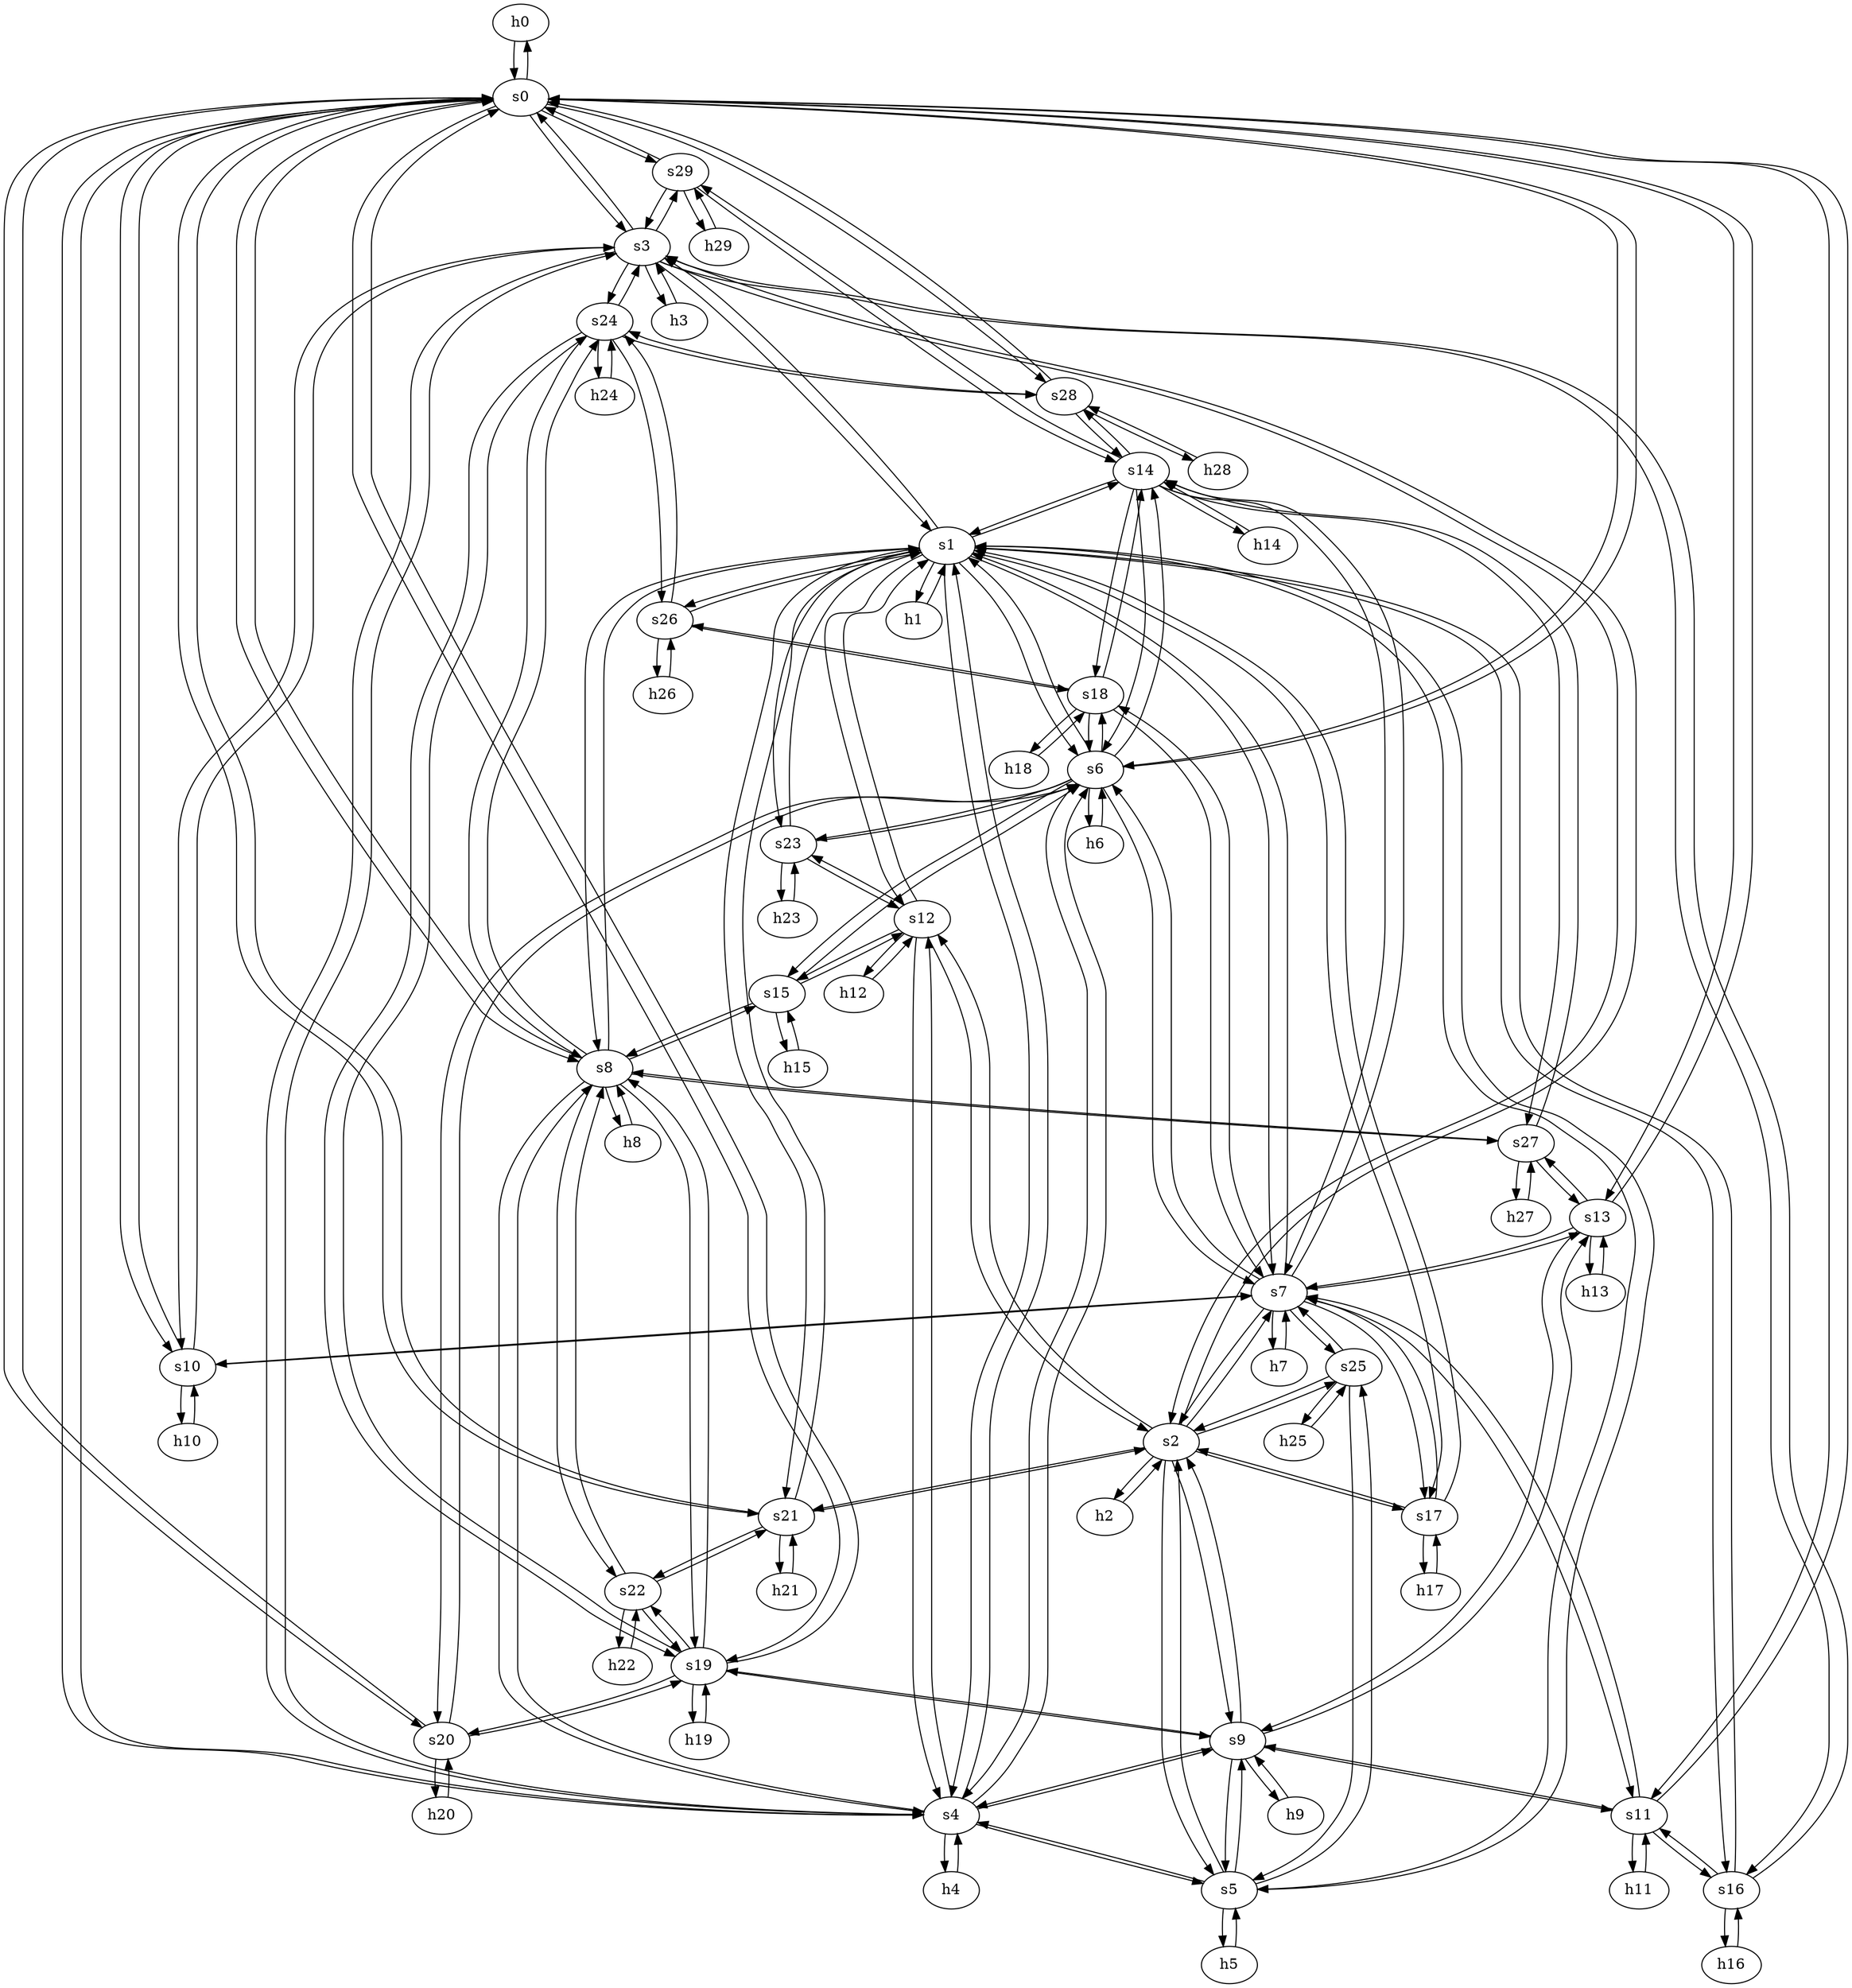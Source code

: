 strict digraph PA30per3{
	h0 [ip="0.0.0.30",
		mac="00:00:00:00:0:30",
		type=host];
	s0 [id=0, 
		type=switch];
	h1 [ip="0.0.0.31",
		mac="00:00:00:00:0:31",
		type=host];
	s1 [id=1, 
		type=switch];
	h2 [ip="0.0.0.32",
		mac="00:00:00:00:0:32",
		type=host];
	s2 [id=2, 
		type=switch];
	h3 [ip="0.0.0.33",
		mac="00:00:00:00:0:33",
		type=host];
	s3 [id=3, 
		type=switch];
	h4 [ip="0.0.0.34",
		mac="00:00:00:00:0:34",
		type=host];
	s4 [id=4, 
		type=switch];
	h5 [ip="0.0.0.35",
		mac="00:00:00:00:0:35",
		type=host];
	s5 [id=5, 
		type=switch];
	h6 [ip="0.0.0.36",
		mac="00:00:00:00:0:36",
		type=host];
	s6 [id=6, 
		type=switch];
	h7 [ip="0.0.0.37",
		mac="00:00:00:00:0:37",
		type=host];
	s7 [id=7, 
		type=switch];
	h8 [ip="0.0.0.38",
		mac="00:00:00:00:0:38",
		type=host];
	s8 [id=8, 
		type=switch];
	h9 [ip="0.0.0.39",
		mac="00:00:00:00:0:39",
		type=host];
	s9 [id=9, 
		type=switch];
	h10 [ip="0.0.0.40",
		mac="00:00:00:00:0:40",
		type=host];
	s10 [id=10, 
		type=switch];
	h11 [ip="0.0.0.41",
		mac="00:00:00:00:0:41",
		type=host];
	s11 [id=11, 
		type=switch];
	h12 [ip="0.0.0.42",
		mac="00:00:00:00:0:42",
		type=host];
	s12 [id=12, 
		type=switch];
	h13 [ip="0.0.0.43",
		mac="00:00:00:00:0:43",
		type=host];
	s13 [id=13, 
		type=switch];
	h14 [ip="0.0.0.44",
		mac="00:00:00:00:0:44",
		type=host];
	s14 [id=14, 
		type=switch];
	h15 [ip="0.0.0.45",
		mac="00:00:00:00:0:45",
		type=host];
	s15 [id=15, 
		type=switch];
	h16 [ip="0.0.0.46",
		mac="00:00:00:00:0:46",
		type=host];
	s16 [id=16, 
		type=switch];
	h17 [ip="0.0.0.47",
		mac="00:00:00:00:0:47",
		type=host];
	s17 [id=17, 
		type=switch];
	h18 [ip="0.0.0.48",
		mac="00:00:00:00:0:48",
		type=host];
	s18 [id=18, 
		type=switch];
	h19 [ip="0.0.0.49",
		mac="00:00:00:00:0:49",
		type=host];
	s19 [id=19, 
		type=switch];
	h20 [ip="0.0.0.50",
		mac="00:00:00:00:0:50",
		type=host];
	s20 [id=20, 
		type=switch];
	h21 [ip="0.0.0.51",
		mac="00:00:00:00:0:51",
		type=host];
	s21 [id=21, 
		type=switch];
	h22 [ip="0.0.0.52",
		mac="00:00:00:00:0:52",
		type=host];
	s22 [id=22, 
		type=switch];
	h23 [ip="0.0.0.53",
		mac="00:00:00:00:0:53",
		type=host];
	s23 [id=23, 
		type=switch];
	h24 [ip="0.0.0.54",
		mac="00:00:00:00:0:54",
		type=host];
	s24 [id=24, 
		type=switch];
	h25 [ip="0.0.0.55",
		mac="00:00:00:00:0:55",
		type=host];
	s25 [id=25, 
		type=switch];
	h26 [ip="0.0.0.56",
		mac="00:00:00:00:0:56",
		type=host];
	s26 [id=26, 
		type=switch];
	h27 [ip="0.0.0.57",
		mac="00:00:00:00:0:57",
		type=host];
	s27 [id=27, 
		type=switch];
	h28 [ip="0.0.0.58",
		mac="00:00:00:00:0:58",
		type=host];
	s28 [id=28, 
		type=switch];
	h29 [ip="0.0.0.59",
		mac="00:00:00:00:0:59",
		type=host];
	s29 [id=29, 
		type=switch];
	h0 -> s0  [capacity="100Gbps", 
				cost=1, 
				dst_port=1,
				src_port=1];
	s0 -> h0  [capacity="100Gbps", 
				cost=1, 
				dst_port=1,
				src_port=1];
	h1 -> s1  [capacity="100Gbps", 
				cost=1, 
				dst_port=1,
				src_port=1];
	s1 -> h1  [capacity="100Gbps", 
				cost=1, 
				dst_port=1,
				src_port=1];
	h2 -> s2  [capacity="100Gbps", 
				cost=1, 
				dst_port=1,
				src_port=1];
	s2 -> h2  [capacity="100Gbps", 
				cost=1, 
				dst_port=1,
				src_port=1];
	h3 -> s3  [capacity="100Gbps", 
				cost=1, 
				dst_port=1,
				src_port=1];
	s3 -> h3  [capacity="100Gbps", 
				cost=1, 
				dst_port=1,
				src_port=1];
	h4 -> s4  [capacity="100Gbps", 
				cost=1, 
				dst_port=1,
				src_port=1];
	s4 -> h4  [capacity="100Gbps", 
				cost=1, 
				dst_port=1,
				src_port=1];
	h5 -> s5  [capacity="100Gbps", 
				cost=1, 
				dst_port=1,
				src_port=1];
	s5 -> h5  [capacity="100Gbps", 
				cost=1, 
				dst_port=1,
				src_port=1];
	h6 -> s6  [capacity="100Gbps", 
				cost=1, 
				dst_port=1,
				src_port=1];
	s6 -> h6  [capacity="100Gbps", 
				cost=1, 
				dst_port=1,
				src_port=1];
	h7 -> s7  [capacity="100Gbps", 
				cost=1, 
				dst_port=1,
				src_port=1];
	s7 -> h7  [capacity="100Gbps", 
				cost=1, 
				dst_port=1,
				src_port=1];
	h8 -> s8  [capacity="100Gbps", 
				cost=1, 
				dst_port=1,
				src_port=1];
	s8 -> h8  [capacity="100Gbps", 
				cost=1, 
				dst_port=1,
				src_port=1];
	h9 -> s9  [capacity="100Gbps", 
				cost=1, 
				dst_port=1,
				src_port=1];
	s9 -> h9  [capacity="100Gbps", 
				cost=1, 
				dst_port=1,
				src_port=1];
	h10 -> s10  [capacity="100Gbps", 
				cost=1, 
				dst_port=1,
				src_port=1];
	s10 -> h10  [capacity="100Gbps", 
				cost=1, 
				dst_port=1,
				src_port=1];
	h11 -> s11  [capacity="100Gbps", 
				cost=1, 
				dst_port=1,
				src_port=1];
	s11 -> h11  [capacity="100Gbps", 
				cost=1, 
				dst_port=1,
				src_port=1];
	h12 -> s12  [capacity="100Gbps", 
				cost=1, 
				dst_port=1,
				src_port=1];
	s12 -> h12  [capacity="100Gbps", 
				cost=1, 
				dst_port=1,
				src_port=1];
	h13 -> s13  [capacity="100Gbps", 
				cost=1, 
				dst_port=1,
				src_port=1];
	s13 -> h13  [capacity="100Gbps", 
				cost=1, 
				dst_port=1,
				src_port=1];
	h14 -> s14  [capacity="100Gbps", 
				cost=1, 
				dst_port=1,
				src_port=1];
	s14 -> h14  [capacity="100Gbps", 
				cost=1, 
				dst_port=1,
				src_port=1];
	h15 -> s15  [capacity="100Gbps", 
				cost=1, 
				dst_port=1,
				src_port=1];
	s15 -> h15  [capacity="100Gbps", 
				cost=1, 
				dst_port=1,
				src_port=1];
	h16 -> s16  [capacity="100Gbps", 
				cost=1, 
				dst_port=1,
				src_port=1];
	s16 -> h16  [capacity="100Gbps", 
				cost=1, 
				dst_port=1,
				src_port=1];
	h17 -> s17  [capacity="100Gbps", 
				cost=1, 
				dst_port=1,
				src_port=1];
	s17 -> h17  [capacity="100Gbps", 
				cost=1, 
				dst_port=1,
				src_port=1];
	h18 -> s18  [capacity="100Gbps", 
				cost=1, 
				dst_port=1,
				src_port=1];
	s18 -> h18  [capacity="100Gbps", 
				cost=1, 
				dst_port=1,
				src_port=1];
	h19 -> s19  [capacity="100Gbps", 
				cost=1, 
				dst_port=1,
				src_port=1];
	s19 -> h19  [capacity="100Gbps", 
				cost=1, 
				dst_port=1,
				src_port=1];
	h20 -> s20  [capacity="100Gbps", 
				cost=1, 
				dst_port=1,
				src_port=1];
	s20 -> h20  [capacity="100Gbps", 
				cost=1, 
				dst_port=1,
				src_port=1];
	h21 -> s21  [capacity="100Gbps", 
				cost=1, 
				dst_port=1,
				src_port=1];
	s21 -> h21  [capacity="100Gbps", 
				cost=1, 
				dst_port=1,
				src_port=1];
	h22 -> s22  [capacity="100Gbps", 
				cost=1, 
				dst_port=1,
				src_port=1];
	s22 -> h22  [capacity="100Gbps", 
				cost=1, 
				dst_port=1,
				src_port=1];
	h23 -> s23  [capacity="100Gbps", 
				cost=1, 
				dst_port=1,
				src_port=1];
	s23 -> h23  [capacity="100Gbps", 
				cost=1, 
				dst_port=1,
				src_port=1];
	h24 -> s24  [capacity="100Gbps", 
				cost=1, 
				dst_port=1,
				src_port=1];
	s24 -> h24  [capacity="100Gbps", 
				cost=1, 
				dst_port=1,
				src_port=1];
	h25 -> s25  [capacity="100Gbps", 
				cost=1, 
				dst_port=1,
				src_port=1];
	s25 -> h25  [capacity="100Gbps", 
				cost=1, 
				dst_port=1,
				src_port=1];
	h26 -> s26  [capacity="100Gbps", 
				cost=1, 
				dst_port=1,
				src_port=1];
	s26 -> h26  [capacity="100Gbps", 
				cost=1, 
				dst_port=1,
				src_port=1];
	h27 -> s27  [capacity="100Gbps", 
				cost=1, 
				dst_port=1,
				src_port=1];
	s27 -> h27  [capacity="100Gbps", 
				cost=1, 
				dst_port=1,
				src_port=1];
	h28 -> s28  [capacity="100Gbps", 
				cost=1, 
				dst_port=1,
				src_port=1];
	s28 -> h28  [capacity="100Gbps", 
				cost=1, 
				dst_port=1,
				src_port=1];
	h29 -> s29  [capacity="100Gbps", 
				cost=1, 
				dst_port=1,
				src_port=1];
	s29 -> h29  [capacity="100Gbps", 
				cost=1, 
				dst_port=1,
				src_port=1];
	s0 -> s3  [capacity="1Gbps", 
				cost=1, 
				dst_port=1,
				src_port=1];
	s0 -> s4  [capacity="1Gbps", 
				cost=1, 
				dst_port=1,
				src_port=1];
	s0 -> s6  [capacity="1Gbps", 
				cost=1, 
				dst_port=1,
				src_port=1];
	s0 -> s8  [capacity="1Gbps", 
				cost=1, 
				dst_port=1,
				src_port=1];
	s0 -> s10  [capacity="1Gbps", 
				cost=1, 
				dst_port=1,
				src_port=1];
	s0 -> s11  [capacity="1Gbps", 
				cost=1, 
				dst_port=1,
				src_port=1];
	s0 -> s13  [capacity="1Gbps", 
				cost=1, 
				dst_port=1,
				src_port=1];
	s0 -> s19  [capacity="1Gbps", 
				cost=1, 
				dst_port=1,
				src_port=1];
	s0 -> s20  [capacity="1Gbps", 
				cost=1, 
				dst_port=1,
				src_port=1];
	s0 -> s21  [capacity="1Gbps", 
				cost=1, 
				dst_port=1,
				src_port=1];
	s0 -> s28  [capacity="1Gbps", 
				cost=1, 
				dst_port=1,
				src_port=1];
	s0 -> s29  [capacity="1Gbps", 
				cost=1, 
				dst_port=1,
				src_port=1];
	s1 -> s3  [capacity="1Gbps", 
				cost=1, 
				dst_port=1,
				src_port=1];
	s1 -> s4  [capacity="1Gbps", 
				cost=1, 
				dst_port=1,
				src_port=1];
	s1 -> s5  [capacity="1Gbps", 
				cost=1, 
				dst_port=1,
				src_port=1];
	s1 -> s6  [capacity="1Gbps", 
				cost=1, 
				dst_port=1,
				src_port=1];
	s1 -> s7  [capacity="1Gbps", 
				cost=1, 
				dst_port=1,
				src_port=1];
	s1 -> s8  [capacity="1Gbps", 
				cost=1, 
				dst_port=1,
				src_port=1];
	s1 -> s12  [capacity="1Gbps", 
				cost=1, 
				dst_port=1,
				src_port=1];
	s1 -> s14  [capacity="1Gbps", 
				cost=1, 
				dst_port=1,
				src_port=1];
	s1 -> s16  [capacity="1Gbps", 
				cost=1, 
				dst_port=1,
				src_port=1];
	s1 -> s17  [capacity="1Gbps", 
				cost=1, 
				dst_port=1,
				src_port=1];
	s1 -> s21  [capacity="1Gbps", 
				cost=1, 
				dst_port=1,
				src_port=1];
	s1 -> s23  [capacity="1Gbps", 
				cost=1, 
				dst_port=1,
				src_port=1];
	s1 -> s26  [capacity="1Gbps", 
				cost=1, 
				dst_port=1,
				src_port=1];
	s2 -> s3  [capacity="1Gbps", 
				cost=1, 
				dst_port=1,
				src_port=1];
	s2 -> s5  [capacity="1Gbps", 
				cost=1, 
				dst_port=1,
				src_port=1];
	s2 -> s7  [capacity="1Gbps", 
				cost=1, 
				dst_port=1,
				src_port=1];
	s2 -> s9  [capacity="1Gbps", 
				cost=1, 
				dst_port=1,
				src_port=1];
	s2 -> s12  [capacity="1Gbps", 
				cost=1, 
				dst_port=1,
				src_port=1];
	s2 -> s17  [capacity="1Gbps", 
				cost=1, 
				dst_port=1,
				src_port=1];
	s2 -> s21  [capacity="1Gbps", 
				cost=1, 
				dst_port=1,
				src_port=1];
	s2 -> s25  [capacity="1Gbps", 
				cost=1, 
				dst_port=1,
				src_port=1];
	s3 -> s0  [capacity="1Gbps", 
				cost=1, 
				dst_port=1,
				src_port=1];
	s3 -> s1  [capacity="1Gbps", 
				cost=1, 
				dst_port=1,
				src_port=1];
	s3 -> s2  [capacity="1Gbps", 
				cost=1, 
				dst_port=1,
				src_port=1];
	s3 -> s4  [capacity="1Gbps", 
				cost=1, 
				dst_port=1,
				src_port=1];
	s3 -> s10  [capacity="1Gbps", 
				cost=1, 
				dst_port=1,
				src_port=1];
	s3 -> s16  [capacity="1Gbps", 
				cost=1, 
				dst_port=1,
				src_port=1];
	s3 -> s24  [capacity="1Gbps", 
				cost=1, 
				dst_port=1,
				src_port=1];
	s3 -> s29  [capacity="1Gbps", 
				cost=1, 
				dst_port=1,
				src_port=1];
	s4 -> s0  [capacity="1Gbps", 
				cost=1, 
				dst_port=1,
				src_port=1];
	s4 -> s1  [capacity="1Gbps", 
				cost=1, 
				dst_port=1,
				src_port=1];
	s4 -> s3  [capacity="1Gbps", 
				cost=1, 
				dst_port=1,
				src_port=1];
	s4 -> s5  [capacity="1Gbps", 
				cost=1, 
				dst_port=1,
				src_port=1];
	s4 -> s6  [capacity="1Gbps", 
				cost=1, 
				dst_port=1,
				src_port=1];
	s4 -> s8  [capacity="1Gbps", 
				cost=1, 
				dst_port=1,
				src_port=1];
	s4 -> s9  [capacity="1Gbps", 
				cost=1, 
				dst_port=1,
				src_port=1];
	s4 -> s12  [capacity="1Gbps", 
				cost=1, 
				dst_port=1,
				src_port=1];
	s5 -> s1  [capacity="1Gbps", 
				cost=1, 
				dst_port=1,
				src_port=1];
	s5 -> s2  [capacity="1Gbps", 
				cost=1, 
				dst_port=1,
				src_port=1];
	s5 -> s4  [capacity="1Gbps", 
				cost=1, 
				dst_port=1,
				src_port=1];
	s5 -> s9  [capacity="1Gbps", 
				cost=1, 
				dst_port=1,
				src_port=1];
	s5 -> s25  [capacity="1Gbps", 
				cost=1, 
				dst_port=1,
				src_port=1];
	s6 -> s0  [capacity="1Gbps", 
				cost=1, 
				dst_port=1,
				src_port=1];
	s6 -> s1  [capacity="1Gbps", 
				cost=1, 
				dst_port=1,
				src_port=1];
	s6 -> s4  [capacity="1Gbps", 
				cost=1, 
				dst_port=1,
				src_port=1];
	s6 -> s7  [capacity="1Gbps", 
				cost=1, 
				dst_port=1,
				src_port=1];
	s6 -> s14  [capacity="1Gbps", 
				cost=1, 
				dst_port=1,
				src_port=1];
	s6 -> s15  [capacity="1Gbps", 
				cost=1, 
				dst_port=1,
				src_port=1];
	s6 -> s18  [capacity="1Gbps", 
				cost=1, 
				dst_port=1,
				src_port=1];
	s6 -> s20  [capacity="1Gbps", 
				cost=1, 
				dst_port=1,
				src_port=1];
	s6 -> s23  [capacity="1Gbps", 
				cost=1, 
				dst_port=1,
				src_port=1];
	s7 -> s1  [capacity="1Gbps", 
				cost=1, 
				dst_port=1,
				src_port=1];
	s7 -> s2  [capacity="1Gbps", 
				cost=1, 
				dst_port=1,
				src_port=1];
	s7 -> s6  [capacity="1Gbps", 
				cost=1, 
				dst_port=1,
				src_port=1];
	s7 -> s10  [capacity="1Gbps", 
				cost=1, 
				dst_port=1,
				src_port=1];
	s7 -> s11  [capacity="1Gbps", 
				cost=1, 
				dst_port=1,
				src_port=1];
	s7 -> s13  [capacity="1Gbps", 
				cost=1, 
				dst_port=1,
				src_port=1];
	s7 -> s14  [capacity="1Gbps", 
				cost=1, 
				dst_port=1,
				src_port=1];
	s7 -> s17  [capacity="1Gbps", 
				cost=1, 
				dst_port=1,
				src_port=1];
	s7 -> s18  [capacity="1Gbps", 
				cost=1, 
				dst_port=1,
				src_port=1];
	s7 -> s25  [capacity="1Gbps", 
				cost=1, 
				dst_port=1,
				src_port=1];
	s8 -> s0  [capacity="1Gbps", 
				cost=1, 
				dst_port=1,
				src_port=1];
	s8 -> s1  [capacity="1Gbps", 
				cost=1, 
				dst_port=1,
				src_port=1];
	s8 -> s4  [capacity="1Gbps", 
				cost=1, 
				dst_port=1,
				src_port=1];
	s8 -> s15  [capacity="1Gbps", 
				cost=1, 
				dst_port=1,
				src_port=1];
	s8 -> s19  [capacity="1Gbps", 
				cost=1, 
				dst_port=1,
				src_port=1];
	s8 -> s22  [capacity="1Gbps", 
				cost=1, 
				dst_port=1,
				src_port=1];
	s8 -> s24  [capacity="1Gbps", 
				cost=1, 
				dst_port=1,
				src_port=1];
	s8 -> s27  [capacity="1Gbps", 
				cost=1, 
				dst_port=1,
				src_port=1];
	s9 -> s2  [capacity="1Gbps", 
				cost=1, 
				dst_port=1,
				src_port=1];
	s9 -> s4  [capacity="1Gbps", 
				cost=1, 
				dst_port=1,
				src_port=1];
	s9 -> s5  [capacity="1Gbps", 
				cost=1, 
				dst_port=1,
				src_port=1];
	s9 -> s11  [capacity="1Gbps", 
				cost=1, 
				dst_port=1,
				src_port=1];
	s9 -> s13  [capacity="1Gbps", 
				cost=1, 
				dst_port=1,
				src_port=1];
	s9 -> s19  [capacity="1Gbps", 
				cost=1, 
				dst_port=1,
				src_port=1];
	s10 -> s0  [capacity="1Gbps", 
				cost=1, 
				dst_port=1,
				src_port=1];
	s10 -> s3  [capacity="1Gbps", 
				cost=1, 
				dst_port=1,
				src_port=1];
	s10 -> s7  [capacity="1Gbps", 
				cost=1, 
				dst_port=1,
				src_port=1];
	s11 -> s0  [capacity="1Gbps", 
				cost=1, 
				dst_port=1,
				src_port=1];
	s11 -> s7  [capacity="1Gbps", 
				cost=1, 
				dst_port=1,
				src_port=1];
	s11 -> s9  [capacity="1Gbps", 
				cost=1, 
				dst_port=1,
				src_port=1];
	s11 -> s16  [capacity="1Gbps", 
				cost=1, 
				dst_port=1,
				src_port=1];
	s12 -> s1  [capacity="1Gbps", 
				cost=1, 
				dst_port=1,
				src_port=1];
	s12 -> s2  [capacity="1Gbps", 
				cost=1, 
				dst_port=1,
				src_port=1];
	s12 -> s4  [capacity="1Gbps", 
				cost=1, 
				dst_port=1,
				src_port=1];
	s12 -> s15  [capacity="1Gbps", 
				cost=1, 
				dst_port=1,
				src_port=1];
	s12 -> s23  [capacity="1Gbps", 
				cost=1, 
				dst_port=1,
				src_port=1];
	s13 -> s0  [capacity="1Gbps", 
				cost=1, 
				dst_port=1,
				src_port=1];
	s13 -> s7  [capacity="1Gbps", 
				cost=1, 
				dst_port=1,
				src_port=1];
	s13 -> s9  [capacity="1Gbps", 
				cost=1, 
				dst_port=1,
				src_port=1];
	s13 -> s27  [capacity="1Gbps", 
				cost=1, 
				dst_port=1,
				src_port=1];
	s14 -> s1  [capacity="1Gbps", 
				cost=1, 
				dst_port=1,
				src_port=1];
	s14 -> s6  [capacity="1Gbps", 
				cost=1, 
				dst_port=1,
				src_port=1];
	s14 -> s7  [capacity="1Gbps", 
				cost=1, 
				dst_port=1,
				src_port=1];
	s14 -> s18  [capacity="1Gbps", 
				cost=1, 
				dst_port=1,
				src_port=1];
	s14 -> s27  [capacity="1Gbps", 
				cost=1, 
				dst_port=1,
				src_port=1];
	s14 -> s28  [capacity="1Gbps", 
				cost=1, 
				dst_port=1,
				src_port=1];
	s14 -> s29  [capacity="1Gbps", 
				cost=1, 
				dst_port=1,
				src_port=1];
	s15 -> s6  [capacity="1Gbps", 
				cost=1, 
				dst_port=1,
				src_port=1];
	s15 -> s8  [capacity="1Gbps", 
				cost=1, 
				dst_port=1,
				src_port=1];
	s15 -> s12  [capacity="1Gbps", 
				cost=1, 
				dst_port=1,
				src_port=1];
	s16 -> s1  [capacity="1Gbps", 
				cost=1, 
				dst_port=1,
				src_port=1];
	s16 -> s3  [capacity="1Gbps", 
				cost=1, 
				dst_port=1,
				src_port=1];
	s16 -> s11  [capacity="1Gbps", 
				cost=1, 
				dst_port=1,
				src_port=1];
	s17 -> s1  [capacity="1Gbps", 
				cost=1, 
				dst_port=1,
				src_port=1];
	s17 -> s2  [capacity="1Gbps", 
				cost=1, 
				dst_port=1,
				src_port=1];
	s17 -> s7  [capacity="1Gbps", 
				cost=1, 
				dst_port=1,
				src_port=1];
	s18 -> s6  [capacity="1Gbps", 
				cost=1, 
				dst_port=1,
				src_port=1];
	s18 -> s7  [capacity="1Gbps", 
				cost=1, 
				dst_port=1,
				src_port=1];
	s18 -> s14  [capacity="1Gbps", 
				cost=1, 
				dst_port=1,
				src_port=1];
	s18 -> s26  [capacity="1Gbps", 
				cost=1, 
				dst_port=1,
				src_port=1];
	s19 -> s0  [capacity="1Gbps", 
				cost=1, 
				dst_port=1,
				src_port=1];
	s19 -> s8  [capacity="1Gbps", 
				cost=1, 
				dst_port=1,
				src_port=1];
	s19 -> s9  [capacity="1Gbps", 
				cost=1, 
				dst_port=1,
				src_port=1];
	s19 -> s20  [capacity="1Gbps", 
				cost=1, 
				dst_port=1,
				src_port=1];
	s19 -> s22  [capacity="1Gbps", 
				cost=1, 
				dst_port=1,
				src_port=1];
	s19 -> s24  [capacity="1Gbps", 
				cost=1, 
				dst_port=1,
				src_port=1];
	s20 -> s0  [capacity="1Gbps", 
				cost=1, 
				dst_port=1,
				src_port=1];
	s20 -> s6  [capacity="1Gbps", 
				cost=1, 
				dst_port=1,
				src_port=1];
	s20 -> s19  [capacity="1Gbps", 
				cost=1, 
				dst_port=1,
				src_port=1];
	s21 -> s0  [capacity="1Gbps", 
				cost=1, 
				dst_port=1,
				src_port=1];
	s21 -> s1  [capacity="1Gbps", 
				cost=1, 
				dst_port=1,
				src_port=1];
	s21 -> s2  [capacity="1Gbps", 
				cost=1, 
				dst_port=1,
				src_port=1];
	s21 -> s22  [capacity="1Gbps", 
				cost=1, 
				dst_port=1,
				src_port=1];
	s22 -> s8  [capacity="1Gbps", 
				cost=1, 
				dst_port=1,
				src_port=1];
	s22 -> s19  [capacity="1Gbps", 
				cost=1, 
				dst_port=1,
				src_port=1];
	s22 -> s21  [capacity="1Gbps", 
				cost=1, 
				dst_port=1,
				src_port=1];
	s23 -> s1  [capacity="1Gbps", 
				cost=1, 
				dst_port=1,
				src_port=1];
	s23 -> s6  [capacity="1Gbps", 
				cost=1, 
				dst_port=1,
				src_port=1];
	s23 -> s12  [capacity="1Gbps", 
				cost=1, 
				dst_port=1,
				src_port=1];
	s24 -> s3  [capacity="1Gbps", 
				cost=1, 
				dst_port=1,
				src_port=1];
	s24 -> s8  [capacity="1Gbps", 
				cost=1, 
				dst_port=1,
				src_port=1];
	s24 -> s19  [capacity="1Gbps", 
				cost=1, 
				dst_port=1,
				src_port=1];
	s24 -> s26  [capacity="1Gbps", 
				cost=1, 
				dst_port=1,
				src_port=1];
	s24 -> s28  [capacity="1Gbps", 
				cost=1, 
				dst_port=1,
				src_port=1];
	s25 -> s2  [capacity="1Gbps", 
				cost=1, 
				dst_port=1,
				src_port=1];
	s25 -> s5  [capacity="1Gbps", 
				cost=1, 
				dst_port=1,
				src_port=1];
	s25 -> s7  [capacity="1Gbps", 
				cost=1, 
				dst_port=1,
				src_port=1];
	s26 -> s1  [capacity="1Gbps", 
				cost=1, 
				dst_port=1,
				src_port=1];
	s26 -> s18  [capacity="1Gbps", 
				cost=1, 
				dst_port=1,
				src_port=1];
	s26 -> s24  [capacity="1Gbps", 
				cost=1, 
				dst_port=1,
				src_port=1];
	s27 -> s8  [capacity="1Gbps", 
				cost=1, 
				dst_port=1,
				src_port=1];
	s27 -> s13  [capacity="1Gbps", 
				cost=1, 
				dst_port=1,
				src_port=1];
	s27 -> s14  [capacity="1Gbps", 
				cost=1, 
				dst_port=1,
				src_port=1];
	s28 -> s0  [capacity="1Gbps", 
				cost=1, 
				dst_port=1,
				src_port=1];
	s28 -> s14  [capacity="1Gbps", 
				cost=1, 
				dst_port=1,
				src_port=1];
	s28 -> s24  [capacity="1Gbps", 
				cost=1, 
				dst_port=1,
				src_port=1];
	s29 -> s0  [capacity="1Gbps", 
				cost=1, 
				dst_port=1,
				src_port=1];
	s29 -> s3  [capacity="1Gbps", 
				cost=1, 
				dst_port=1,
				src_port=1];
	s29 -> s14  [capacity="1Gbps", 
				cost=1, 
				dst_port=1,
				src_port=1];
}